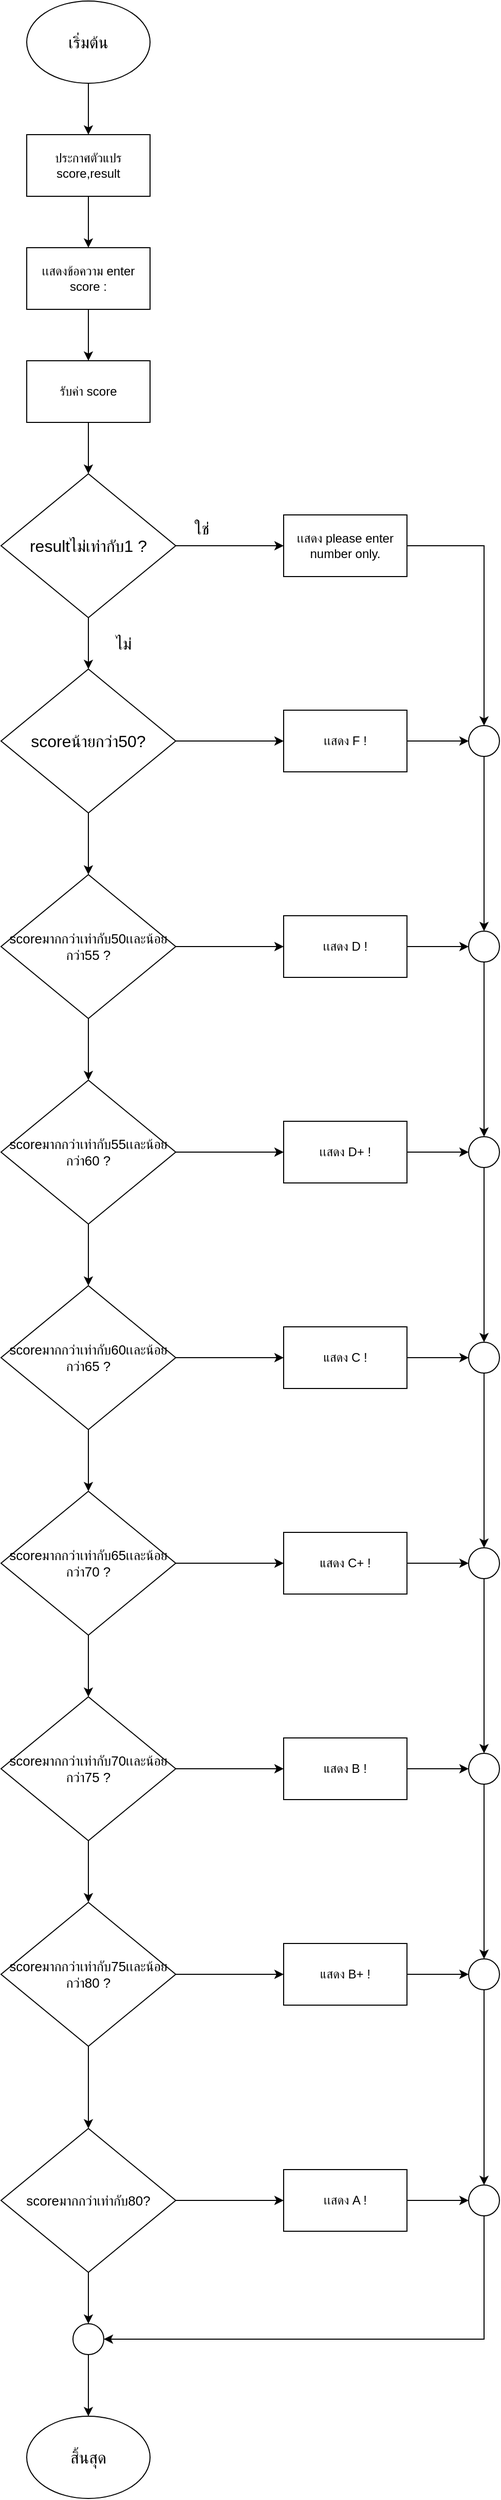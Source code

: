 <mxfile version="28.1.2">
  <diagram name="หน้า-1" id="MBuQr7U_3kAHN-lTr56h">
    <mxGraphModel dx="2977" dy="1789" grid="1" gridSize="10" guides="1" tooltips="1" connect="1" arrows="1" fold="1" page="1" pageScale="1" pageWidth="827" pageHeight="1169" math="0" shadow="0">
      <root>
        <mxCell id="0" />
        <mxCell id="1" parent="0" />
        <mxCell id="gM34xEa_y_hhd152DctF-4" value="" style="edgeStyle=orthogonalEdgeStyle;rounded=0;orthogonalLoop=1;jettySize=auto;html=1;" edge="1" parent="1" source="gM34xEa_y_hhd152DctF-2" target="gM34xEa_y_hhd152DctF-3">
          <mxGeometry relative="1" as="geometry" />
        </mxCell>
        <mxCell id="gM34xEa_y_hhd152DctF-2" value="&lt;font style=&quot;font-size: 16px;&quot;&gt;เริ่มต้น&lt;/font&gt;" style="ellipse;whiteSpace=wrap;html=1;" vertex="1" parent="1">
          <mxGeometry x="196" y="60" width="120" height="80" as="geometry" />
        </mxCell>
        <mxCell id="gM34xEa_y_hhd152DctF-6" value="" style="edgeStyle=orthogonalEdgeStyle;rounded=0;orthogonalLoop=1;jettySize=auto;html=1;" edge="1" parent="1" source="gM34xEa_y_hhd152DctF-3" target="gM34xEa_y_hhd152DctF-5">
          <mxGeometry relative="1" as="geometry" />
        </mxCell>
        <mxCell id="gM34xEa_y_hhd152DctF-3" value="ประกาศตัวแปร score,result" style="whiteSpace=wrap;html=1;" vertex="1" parent="1">
          <mxGeometry x="196" y="190" width="120" height="60" as="geometry" />
        </mxCell>
        <mxCell id="gM34xEa_y_hhd152DctF-8" value="" style="edgeStyle=orthogonalEdgeStyle;rounded=0;orthogonalLoop=1;jettySize=auto;html=1;" edge="1" parent="1" source="gM34xEa_y_hhd152DctF-5" target="gM34xEa_y_hhd152DctF-7">
          <mxGeometry relative="1" as="geometry" />
        </mxCell>
        <mxCell id="gM34xEa_y_hhd152DctF-5" value="เเสดงข้อความ&amp;nbsp;enter score :" style="whiteSpace=wrap;html=1;" vertex="1" parent="1">
          <mxGeometry x="196" y="300" width="120" height="60" as="geometry" />
        </mxCell>
        <mxCell id="gM34xEa_y_hhd152DctF-10" value="" style="edgeStyle=orthogonalEdgeStyle;rounded=0;orthogonalLoop=1;jettySize=auto;html=1;" edge="1" parent="1" source="gM34xEa_y_hhd152DctF-7" target="gM34xEa_y_hhd152DctF-9">
          <mxGeometry relative="1" as="geometry" />
        </mxCell>
        <mxCell id="gM34xEa_y_hhd152DctF-7" value="รับค่า score" style="whiteSpace=wrap;html=1;" vertex="1" parent="1">
          <mxGeometry x="196" y="410" width="120" height="60" as="geometry" />
        </mxCell>
        <mxCell id="gM34xEa_y_hhd152DctF-12" value="" style="edgeStyle=orthogonalEdgeStyle;rounded=0;orthogonalLoop=1;jettySize=auto;html=1;" edge="1" parent="1" source="gM34xEa_y_hhd152DctF-9" target="gM34xEa_y_hhd152DctF-11">
          <mxGeometry relative="1" as="geometry" />
        </mxCell>
        <mxCell id="gM34xEa_y_hhd152DctF-15" value="" style="edgeStyle=orthogonalEdgeStyle;rounded=0;orthogonalLoop=1;jettySize=auto;html=1;" edge="1" parent="1" source="gM34xEa_y_hhd152DctF-9" target="gM34xEa_y_hhd152DctF-14">
          <mxGeometry relative="1" as="geometry" />
        </mxCell>
        <mxCell id="gM34xEa_y_hhd152DctF-9" value="&lt;font style=&quot;font-size: 16px;&quot;&gt;resultไม่เท่ากับ1 ?&lt;/font&gt;" style="rhombus;whiteSpace=wrap;html=1;" vertex="1" parent="1">
          <mxGeometry x="171" y="520" width="170" height="140" as="geometry" />
        </mxCell>
        <mxCell id="gM34xEa_y_hhd152DctF-77" style="edgeStyle=orthogonalEdgeStyle;rounded=0;orthogonalLoop=1;jettySize=auto;html=1;entryX=0.5;entryY=0;entryDx=0;entryDy=0;" edge="1" parent="1" source="gM34xEa_y_hhd152DctF-11" target="gM34xEa_y_hhd152DctF-51">
          <mxGeometry relative="1" as="geometry" />
        </mxCell>
        <mxCell id="gM34xEa_y_hhd152DctF-11" value="เเสดง&amp;nbsp;please enter number only." style="whiteSpace=wrap;html=1;" vertex="1" parent="1">
          <mxGeometry x="446" y="560" width="120" height="60" as="geometry" />
        </mxCell>
        <mxCell id="gM34xEa_y_hhd152DctF-13" value="&lt;font style=&quot;font-size: 16px;&quot;&gt;ใช่&lt;/font&gt;" style="text;html=1;align=center;verticalAlign=middle;resizable=0;points=[];autosize=1;strokeColor=none;fillColor=none;" vertex="1" parent="1">
          <mxGeometry x="346" y="558" width="40" height="30" as="geometry" />
        </mxCell>
        <mxCell id="gM34xEa_y_hhd152DctF-18" value="" style="edgeStyle=orthogonalEdgeStyle;rounded=0;orthogonalLoop=1;jettySize=auto;html=1;" edge="1" parent="1" source="gM34xEa_y_hhd152DctF-14" target="gM34xEa_y_hhd152DctF-17">
          <mxGeometry relative="1" as="geometry" />
        </mxCell>
        <mxCell id="gM34xEa_y_hhd152DctF-20" value="" style="edgeStyle=orthogonalEdgeStyle;rounded=0;orthogonalLoop=1;jettySize=auto;html=1;" edge="1" parent="1" source="gM34xEa_y_hhd152DctF-14" target="gM34xEa_y_hhd152DctF-19">
          <mxGeometry relative="1" as="geometry" />
        </mxCell>
        <mxCell id="gM34xEa_y_hhd152DctF-14" value="&lt;span style=&quot;font-size: 16px;&quot;&gt;scoreน้ายกว่า50?&lt;/span&gt;" style="rhombus;whiteSpace=wrap;html=1;" vertex="1" parent="1">
          <mxGeometry x="171" y="710" width="170" height="140" as="geometry" />
        </mxCell>
        <mxCell id="gM34xEa_y_hhd152DctF-16" value="&lt;font style=&quot;font-size: 16px;&quot;&gt;ไม่&lt;/font&gt;" style="text;html=1;align=center;verticalAlign=middle;resizable=0;points=[];autosize=1;strokeColor=none;fillColor=none;" vertex="1" parent="1">
          <mxGeometry x="270" y="670" width="40" height="30" as="geometry" />
        </mxCell>
        <mxCell id="gM34xEa_y_hhd152DctF-76" value="" style="edgeStyle=orthogonalEdgeStyle;rounded=0;orthogonalLoop=1;jettySize=auto;html=1;" edge="1" parent="1" source="gM34xEa_y_hhd152DctF-17" target="gM34xEa_y_hhd152DctF-51">
          <mxGeometry relative="1" as="geometry" />
        </mxCell>
        <mxCell id="gM34xEa_y_hhd152DctF-17" value="เเสดง&amp;nbsp;F !" style="whiteSpace=wrap;html=1;" vertex="1" parent="1">
          <mxGeometry x="446" y="750" width="120" height="60" as="geometry" />
        </mxCell>
        <mxCell id="gM34xEa_y_hhd152DctF-22" value="" style="edgeStyle=orthogonalEdgeStyle;rounded=0;orthogonalLoop=1;jettySize=auto;html=1;" edge="1" parent="1" source="gM34xEa_y_hhd152DctF-19" target="gM34xEa_y_hhd152DctF-21">
          <mxGeometry relative="1" as="geometry" />
        </mxCell>
        <mxCell id="gM34xEa_y_hhd152DctF-24" value="" style="edgeStyle=orthogonalEdgeStyle;rounded=0;orthogonalLoop=1;jettySize=auto;html=1;" edge="1" parent="1" source="gM34xEa_y_hhd152DctF-19" target="gM34xEa_y_hhd152DctF-23">
          <mxGeometry relative="1" as="geometry" />
        </mxCell>
        <mxCell id="gM34xEa_y_hhd152DctF-19" value="&lt;font style=&quot;font-size: 13px;&quot;&gt;scoreมากกว่าเท่ากับ50เเละน้อยกว่า55 ?&lt;/font&gt;" style="rhombus;whiteSpace=wrap;html=1;" vertex="1" parent="1">
          <mxGeometry x="171" y="910" width="170" height="140" as="geometry" />
        </mxCell>
        <mxCell id="gM34xEa_y_hhd152DctF-75" value="" style="edgeStyle=orthogonalEdgeStyle;rounded=0;orthogonalLoop=1;jettySize=auto;html=1;" edge="1" parent="1" source="gM34xEa_y_hhd152DctF-21" target="gM34xEa_y_hhd152DctF-58">
          <mxGeometry relative="1" as="geometry" />
        </mxCell>
        <mxCell id="gM34xEa_y_hhd152DctF-21" value="เเสดง D !" style="whiteSpace=wrap;html=1;" vertex="1" parent="1">
          <mxGeometry x="446" y="950" width="120" height="60" as="geometry" />
        </mxCell>
        <mxCell id="gM34xEa_y_hhd152DctF-26" value="" style="edgeStyle=orthogonalEdgeStyle;rounded=0;orthogonalLoop=1;jettySize=auto;html=1;" edge="1" parent="1" source="gM34xEa_y_hhd152DctF-23" target="gM34xEa_y_hhd152DctF-25">
          <mxGeometry relative="1" as="geometry" />
        </mxCell>
        <mxCell id="gM34xEa_y_hhd152DctF-28" value="" style="edgeStyle=orthogonalEdgeStyle;rounded=0;orthogonalLoop=1;jettySize=auto;html=1;" edge="1" parent="1" source="gM34xEa_y_hhd152DctF-23" target="gM34xEa_y_hhd152DctF-27">
          <mxGeometry relative="1" as="geometry" />
        </mxCell>
        <mxCell id="gM34xEa_y_hhd152DctF-23" value="&lt;font style=&quot;font-size: 13px;&quot;&gt;scoreมากกว่าเท่ากับ55เเละน้อยกว่า60 ?&lt;/font&gt;" style="rhombus;whiteSpace=wrap;html=1;" vertex="1" parent="1">
          <mxGeometry x="171" y="1110" width="170" height="140" as="geometry" />
        </mxCell>
        <mxCell id="gM34xEa_y_hhd152DctF-74" value="" style="edgeStyle=orthogonalEdgeStyle;rounded=0;orthogonalLoop=1;jettySize=auto;html=1;" edge="1" parent="1" source="gM34xEa_y_hhd152DctF-25" target="gM34xEa_y_hhd152DctF-59">
          <mxGeometry relative="1" as="geometry" />
        </mxCell>
        <mxCell id="gM34xEa_y_hhd152DctF-25" value="เเสดง D+ !" style="whiteSpace=wrap;html=1;" vertex="1" parent="1">
          <mxGeometry x="446" y="1150" width="120" height="60" as="geometry" />
        </mxCell>
        <mxCell id="gM34xEa_y_hhd152DctF-30" value="" style="edgeStyle=orthogonalEdgeStyle;rounded=0;orthogonalLoop=1;jettySize=auto;html=1;" edge="1" parent="1" source="gM34xEa_y_hhd152DctF-27" target="gM34xEa_y_hhd152DctF-29">
          <mxGeometry relative="1" as="geometry" />
        </mxCell>
        <mxCell id="gM34xEa_y_hhd152DctF-32" value="" style="edgeStyle=orthogonalEdgeStyle;rounded=0;orthogonalLoop=1;jettySize=auto;html=1;" edge="1" parent="1" source="gM34xEa_y_hhd152DctF-27" target="gM34xEa_y_hhd152DctF-31">
          <mxGeometry relative="1" as="geometry" />
        </mxCell>
        <mxCell id="gM34xEa_y_hhd152DctF-27" value="&lt;font style=&quot;font-size: 13px;&quot;&gt;scoreมากกว่าเท่ากับ60เเละน้อยกว่า65 ?&lt;/font&gt;" style="rhombus;whiteSpace=wrap;html=1;" vertex="1" parent="1">
          <mxGeometry x="171" y="1310" width="170" height="140" as="geometry" />
        </mxCell>
        <mxCell id="gM34xEa_y_hhd152DctF-73" value="" style="edgeStyle=orthogonalEdgeStyle;rounded=0;orthogonalLoop=1;jettySize=auto;html=1;" edge="1" parent="1" source="gM34xEa_y_hhd152DctF-29" target="gM34xEa_y_hhd152DctF-60">
          <mxGeometry relative="1" as="geometry" />
        </mxCell>
        <mxCell id="gM34xEa_y_hhd152DctF-29" value="แสดง C !" style="whiteSpace=wrap;html=1;" vertex="1" parent="1">
          <mxGeometry x="446" y="1350" width="120" height="60" as="geometry" />
        </mxCell>
        <mxCell id="gM34xEa_y_hhd152DctF-34" value="" style="edgeStyle=orthogonalEdgeStyle;rounded=0;orthogonalLoop=1;jettySize=auto;html=1;" edge="1" parent="1" source="gM34xEa_y_hhd152DctF-31" target="gM34xEa_y_hhd152DctF-33">
          <mxGeometry relative="1" as="geometry" />
        </mxCell>
        <mxCell id="gM34xEa_y_hhd152DctF-36" value="" style="edgeStyle=orthogonalEdgeStyle;rounded=0;orthogonalLoop=1;jettySize=auto;html=1;" edge="1" parent="1" source="gM34xEa_y_hhd152DctF-31" target="gM34xEa_y_hhd152DctF-35">
          <mxGeometry relative="1" as="geometry" />
        </mxCell>
        <mxCell id="gM34xEa_y_hhd152DctF-31" value="&lt;font style=&quot;font-size: 13px;&quot;&gt;scoreมากกว่าเท่ากับ65เเละน้อยกว่า70 ?&lt;/font&gt;" style="rhombus;whiteSpace=wrap;html=1;" vertex="1" parent="1">
          <mxGeometry x="171" y="1510" width="170" height="140" as="geometry" />
        </mxCell>
        <mxCell id="gM34xEa_y_hhd152DctF-72" value="" style="edgeStyle=orthogonalEdgeStyle;rounded=0;orthogonalLoop=1;jettySize=auto;html=1;" edge="1" parent="1" source="gM34xEa_y_hhd152DctF-33" target="gM34xEa_y_hhd152DctF-61">
          <mxGeometry relative="1" as="geometry" />
        </mxCell>
        <mxCell id="gM34xEa_y_hhd152DctF-33" value="แสดง C+ !" style="whiteSpace=wrap;html=1;" vertex="1" parent="1">
          <mxGeometry x="446" y="1550" width="120" height="60" as="geometry" />
        </mxCell>
        <mxCell id="gM34xEa_y_hhd152DctF-38" value="" style="edgeStyle=orthogonalEdgeStyle;rounded=0;orthogonalLoop=1;jettySize=auto;html=1;" edge="1" parent="1" source="gM34xEa_y_hhd152DctF-35" target="gM34xEa_y_hhd152DctF-37">
          <mxGeometry relative="1" as="geometry" />
        </mxCell>
        <mxCell id="gM34xEa_y_hhd152DctF-40" value="" style="edgeStyle=orthogonalEdgeStyle;rounded=0;orthogonalLoop=1;jettySize=auto;html=1;" edge="1" parent="1" source="gM34xEa_y_hhd152DctF-35" target="gM34xEa_y_hhd152DctF-39">
          <mxGeometry relative="1" as="geometry" />
        </mxCell>
        <mxCell id="gM34xEa_y_hhd152DctF-35" value="&lt;font style=&quot;font-size: 13px;&quot;&gt;scoreมากกว่าเท่ากับ70เเละน้อยกว่า75 ?&lt;/font&gt;" style="rhombus;whiteSpace=wrap;html=1;" vertex="1" parent="1">
          <mxGeometry x="171" y="1710" width="170" height="140" as="geometry" />
        </mxCell>
        <mxCell id="gM34xEa_y_hhd152DctF-71" value="" style="edgeStyle=orthogonalEdgeStyle;rounded=0;orthogonalLoop=1;jettySize=auto;html=1;" edge="1" parent="1" source="gM34xEa_y_hhd152DctF-37" target="gM34xEa_y_hhd152DctF-62">
          <mxGeometry relative="1" as="geometry" />
        </mxCell>
        <mxCell id="gM34xEa_y_hhd152DctF-37" value="แสดง B !" style="whiteSpace=wrap;html=1;" vertex="1" parent="1">
          <mxGeometry x="446" y="1750" width="120" height="60" as="geometry" />
        </mxCell>
        <mxCell id="gM34xEa_y_hhd152DctF-42" value="" style="edgeStyle=orthogonalEdgeStyle;rounded=0;orthogonalLoop=1;jettySize=auto;html=1;" edge="1" parent="1" source="gM34xEa_y_hhd152DctF-39" target="gM34xEa_y_hhd152DctF-41">
          <mxGeometry relative="1" as="geometry" />
        </mxCell>
        <mxCell id="gM34xEa_y_hhd152DctF-44" value="" style="edgeStyle=orthogonalEdgeStyle;rounded=0;orthogonalLoop=1;jettySize=auto;html=1;" edge="1" parent="1" source="gM34xEa_y_hhd152DctF-39" target="gM34xEa_y_hhd152DctF-43">
          <mxGeometry relative="1" as="geometry" />
        </mxCell>
        <mxCell id="gM34xEa_y_hhd152DctF-39" value="&lt;font style=&quot;font-size: 13px;&quot;&gt;scoreมากกว่าเท่ากับ75เเละน้อยกว่า80 ?&lt;/font&gt;" style="rhombus;whiteSpace=wrap;html=1;" vertex="1" parent="1">
          <mxGeometry x="171" y="1910" width="170" height="140" as="geometry" />
        </mxCell>
        <mxCell id="gM34xEa_y_hhd152DctF-70" value="" style="edgeStyle=orthogonalEdgeStyle;rounded=0;orthogonalLoop=1;jettySize=auto;html=1;" edge="1" parent="1" source="gM34xEa_y_hhd152DctF-41" target="gM34xEa_y_hhd152DctF-63">
          <mxGeometry relative="1" as="geometry" />
        </mxCell>
        <mxCell id="gM34xEa_y_hhd152DctF-41" value="แสดง B+ !" style="whiteSpace=wrap;html=1;" vertex="1" parent="1">
          <mxGeometry x="446" y="1950" width="120" height="60" as="geometry" />
        </mxCell>
        <mxCell id="gM34xEa_y_hhd152DctF-46" value="" style="edgeStyle=orthogonalEdgeStyle;rounded=0;orthogonalLoop=1;jettySize=auto;html=1;" edge="1" parent="1" source="gM34xEa_y_hhd152DctF-43" target="gM34xEa_y_hhd152DctF-45">
          <mxGeometry relative="1" as="geometry" />
        </mxCell>
        <mxCell id="gM34xEa_y_hhd152DctF-66" value="" style="edgeStyle=orthogonalEdgeStyle;rounded=0;orthogonalLoop=1;jettySize=auto;html=1;" edge="1" parent="1" source="gM34xEa_y_hhd152DctF-43" target="gM34xEa_y_hhd152DctF-65">
          <mxGeometry relative="1" as="geometry" />
        </mxCell>
        <mxCell id="gM34xEa_y_hhd152DctF-43" value="&lt;font style=&quot;font-size: 13px;&quot;&gt;scoreมากกว่าเท่ากับ80?&lt;/font&gt;" style="rhombus;whiteSpace=wrap;html=1;" vertex="1" parent="1">
          <mxGeometry x="171" y="2130" width="170" height="140" as="geometry" />
        </mxCell>
        <mxCell id="gM34xEa_y_hhd152DctF-69" value="" style="edgeStyle=orthogonalEdgeStyle;rounded=0;orthogonalLoop=1;jettySize=auto;html=1;" edge="1" parent="1" source="gM34xEa_y_hhd152DctF-45" target="gM34xEa_y_hhd152DctF-64">
          <mxGeometry relative="1" as="geometry" />
        </mxCell>
        <mxCell id="gM34xEa_y_hhd152DctF-45" value="เเสดง A !" style="whiteSpace=wrap;html=1;" vertex="1" parent="1">
          <mxGeometry x="446" y="2170" width="120" height="60" as="geometry" />
        </mxCell>
        <mxCell id="gM34xEa_y_hhd152DctF-49" value="&lt;span style=&quot;font-size: 16px;&quot;&gt;สิ้นสุด&lt;/span&gt;" style="ellipse;whiteSpace=wrap;html=1;" vertex="1" parent="1">
          <mxGeometry x="196" y="2410" width="120" height="80" as="geometry" />
        </mxCell>
        <mxCell id="gM34xEa_y_hhd152DctF-78" style="edgeStyle=orthogonalEdgeStyle;rounded=0;orthogonalLoop=1;jettySize=auto;html=1;entryX=0.5;entryY=0;entryDx=0;entryDy=0;" edge="1" parent="1" source="gM34xEa_y_hhd152DctF-51" target="gM34xEa_y_hhd152DctF-58">
          <mxGeometry relative="1" as="geometry" />
        </mxCell>
        <mxCell id="gM34xEa_y_hhd152DctF-51" value="" style="ellipse;whiteSpace=wrap;html=1;aspect=fixed;" vertex="1" parent="1">
          <mxGeometry x="626" y="765" width="30" height="30" as="geometry" />
        </mxCell>
        <mxCell id="gM34xEa_y_hhd152DctF-79" style="edgeStyle=orthogonalEdgeStyle;rounded=0;orthogonalLoop=1;jettySize=auto;html=1;entryX=0.5;entryY=0;entryDx=0;entryDy=0;" edge="1" parent="1" source="gM34xEa_y_hhd152DctF-58" target="gM34xEa_y_hhd152DctF-59">
          <mxGeometry relative="1" as="geometry" />
        </mxCell>
        <mxCell id="gM34xEa_y_hhd152DctF-58" value="" style="ellipse;whiteSpace=wrap;html=1;aspect=fixed;" vertex="1" parent="1">
          <mxGeometry x="626" y="965" width="30" height="30" as="geometry" />
        </mxCell>
        <mxCell id="gM34xEa_y_hhd152DctF-80" style="edgeStyle=orthogonalEdgeStyle;rounded=0;orthogonalLoop=1;jettySize=auto;html=1;entryX=0.5;entryY=0;entryDx=0;entryDy=0;" edge="1" parent="1" source="gM34xEa_y_hhd152DctF-59" target="gM34xEa_y_hhd152DctF-60">
          <mxGeometry relative="1" as="geometry" />
        </mxCell>
        <mxCell id="gM34xEa_y_hhd152DctF-59" value="" style="ellipse;whiteSpace=wrap;html=1;aspect=fixed;" vertex="1" parent="1">
          <mxGeometry x="626" y="1165" width="30" height="30" as="geometry" />
        </mxCell>
        <mxCell id="gM34xEa_y_hhd152DctF-81" style="edgeStyle=orthogonalEdgeStyle;rounded=0;orthogonalLoop=1;jettySize=auto;html=1;entryX=0.5;entryY=0;entryDx=0;entryDy=0;" edge="1" parent="1" source="gM34xEa_y_hhd152DctF-60" target="gM34xEa_y_hhd152DctF-61">
          <mxGeometry relative="1" as="geometry" />
        </mxCell>
        <mxCell id="gM34xEa_y_hhd152DctF-60" value="" style="ellipse;whiteSpace=wrap;html=1;aspect=fixed;" vertex="1" parent="1">
          <mxGeometry x="626" y="1365" width="30" height="30" as="geometry" />
        </mxCell>
        <mxCell id="gM34xEa_y_hhd152DctF-82" style="edgeStyle=orthogonalEdgeStyle;rounded=0;orthogonalLoop=1;jettySize=auto;html=1;entryX=0.5;entryY=0;entryDx=0;entryDy=0;" edge="1" parent="1" source="gM34xEa_y_hhd152DctF-61" target="gM34xEa_y_hhd152DctF-62">
          <mxGeometry relative="1" as="geometry" />
        </mxCell>
        <mxCell id="gM34xEa_y_hhd152DctF-61" value="" style="ellipse;whiteSpace=wrap;html=1;aspect=fixed;" vertex="1" parent="1">
          <mxGeometry x="626" y="1565" width="30" height="30" as="geometry" />
        </mxCell>
        <mxCell id="gM34xEa_y_hhd152DctF-83" style="edgeStyle=orthogonalEdgeStyle;rounded=0;orthogonalLoop=1;jettySize=auto;html=1;entryX=0.5;entryY=0;entryDx=0;entryDy=0;" edge="1" parent="1" source="gM34xEa_y_hhd152DctF-62" target="gM34xEa_y_hhd152DctF-63">
          <mxGeometry relative="1" as="geometry" />
        </mxCell>
        <mxCell id="gM34xEa_y_hhd152DctF-62" value="" style="ellipse;whiteSpace=wrap;html=1;aspect=fixed;" vertex="1" parent="1">
          <mxGeometry x="626" y="1765" width="30" height="30" as="geometry" />
        </mxCell>
        <mxCell id="gM34xEa_y_hhd152DctF-84" style="edgeStyle=orthogonalEdgeStyle;rounded=0;orthogonalLoop=1;jettySize=auto;html=1;entryX=0.5;entryY=0;entryDx=0;entryDy=0;" edge="1" parent="1" source="gM34xEa_y_hhd152DctF-63" target="gM34xEa_y_hhd152DctF-64">
          <mxGeometry relative="1" as="geometry" />
        </mxCell>
        <mxCell id="gM34xEa_y_hhd152DctF-63" value="" style="ellipse;whiteSpace=wrap;html=1;aspect=fixed;" vertex="1" parent="1">
          <mxGeometry x="626" y="1965" width="30" height="30" as="geometry" />
        </mxCell>
        <mxCell id="gM34xEa_y_hhd152DctF-68" style="edgeStyle=orthogonalEdgeStyle;rounded=0;orthogonalLoop=1;jettySize=auto;html=1;entryX=1;entryY=0.5;entryDx=0;entryDy=0;" edge="1" parent="1" source="gM34xEa_y_hhd152DctF-64" target="gM34xEa_y_hhd152DctF-65">
          <mxGeometry relative="1" as="geometry">
            <Array as="points">
              <mxPoint x="641" y="2335" />
            </Array>
          </mxGeometry>
        </mxCell>
        <mxCell id="gM34xEa_y_hhd152DctF-64" value="" style="ellipse;whiteSpace=wrap;html=1;aspect=fixed;" vertex="1" parent="1">
          <mxGeometry x="626" y="2185" width="30" height="30" as="geometry" />
        </mxCell>
        <mxCell id="gM34xEa_y_hhd152DctF-67" value="" style="edgeStyle=orthogonalEdgeStyle;rounded=0;orthogonalLoop=1;jettySize=auto;html=1;" edge="1" parent="1" source="gM34xEa_y_hhd152DctF-65" target="gM34xEa_y_hhd152DctF-49">
          <mxGeometry relative="1" as="geometry" />
        </mxCell>
        <mxCell id="gM34xEa_y_hhd152DctF-65" value="" style="ellipse;whiteSpace=wrap;html=1;aspect=fixed;" vertex="1" parent="1">
          <mxGeometry x="241" y="2320" width="30" height="30" as="geometry" />
        </mxCell>
      </root>
    </mxGraphModel>
  </diagram>
</mxfile>
